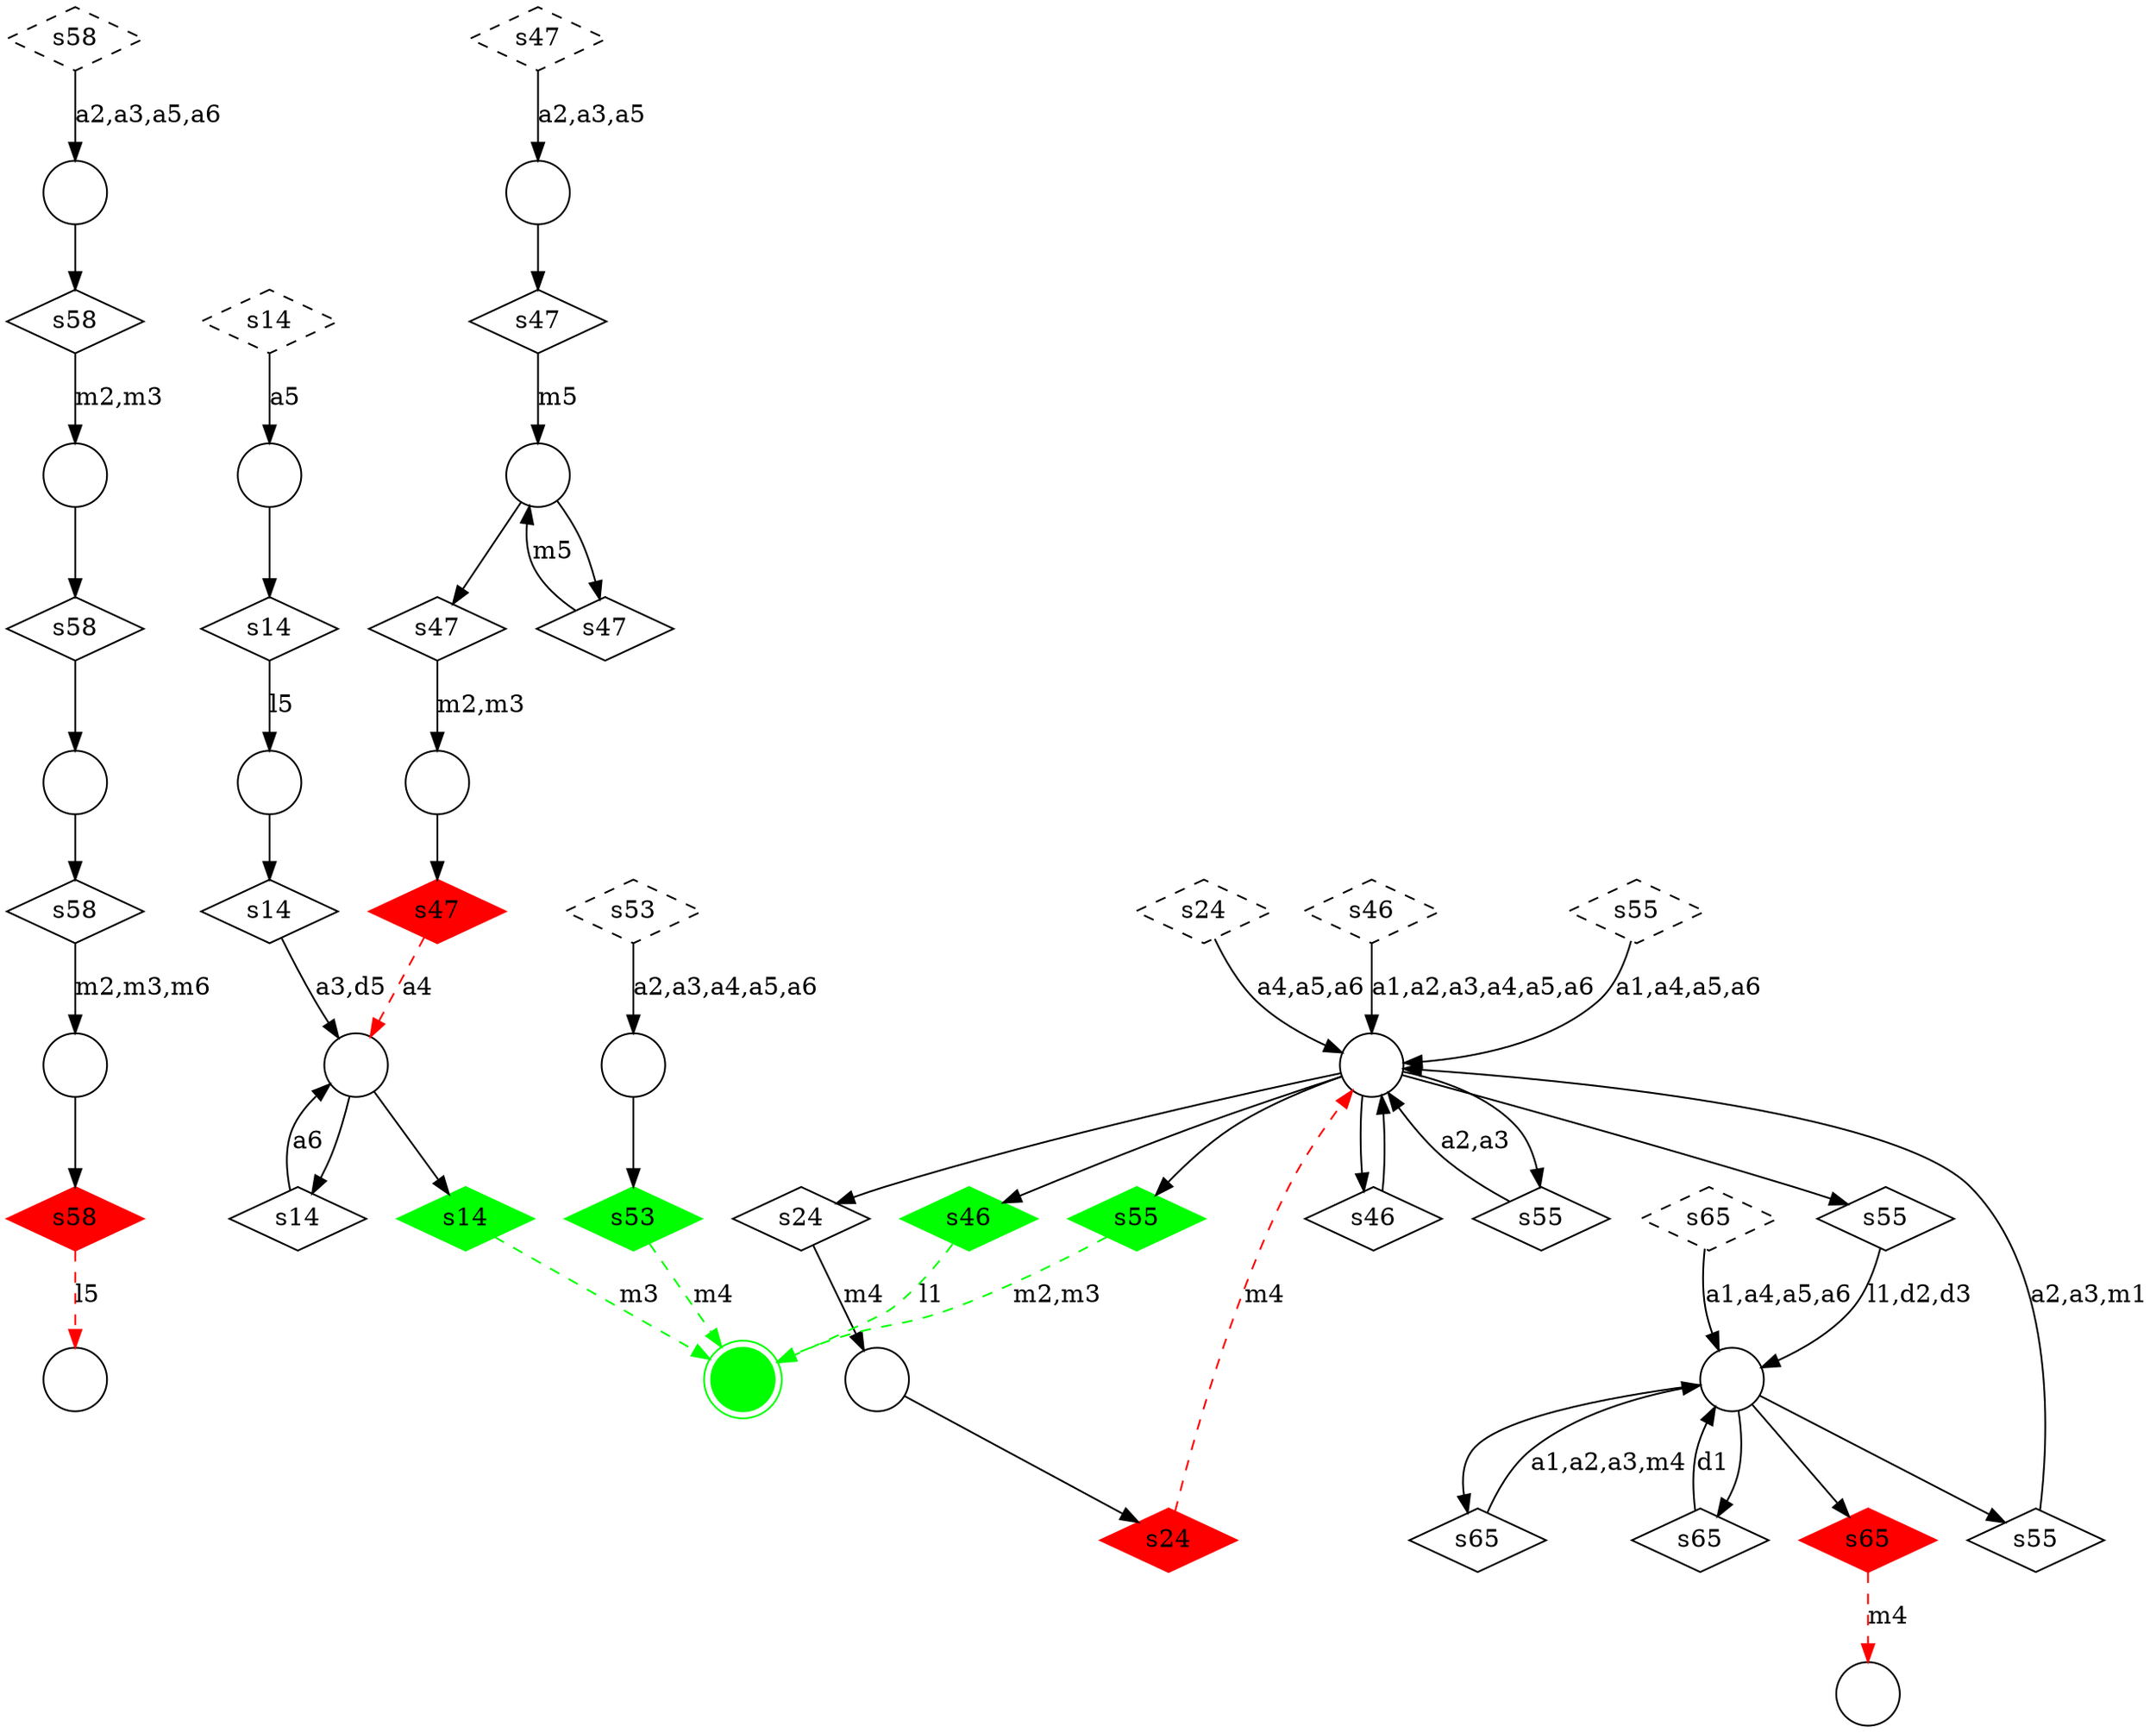 digraph G {
  m12 [shape=circle,  label=""];
  m8 [shape=circle,  label=""];
  m4 [shape=circle,  label=""];
  m1 [shape=circle,  label=""];
  m7 [shape=circle,  label=""];
  m11 [shape=circle,  label=""];
  m3 [shape=circle,  label=""];
  m0 [shape=circle,  label=""];
  m15 [shape=circle,  label=""];
  m10 [shape=circle,  label=""];
  m16 [shape=circle,  label=""];
  m17 [shape=circle,  label=""];
  m5 [shape=circle,  label=""];
  m2 [shape=doublecircle, color = "green", style = "filled", label=""];
  m6 [shape=circle,  label=""];
  m14 [shape=circle,  label=""];
  m13 [shape=circle,  label=""];
  u_s14_0 [shape=diamond, style = "dashed", label="s14"];
  u_s14_1 [shape=diamond,  label="s14"];
  u_s14_2 [shape=diamond,  label="s14"];
  u_s14_3 [shape=diamond,  label="s14"];
  u_s14_4 [shape=diamond, color = "green", style = "filled", label="s14"];
  u_s24_0 [shape=diamond, style = "dashed", label="s24"];
  u_s24_1 [shape=diamond,  label="s24"];
  u_s24_2 [shape=diamond, color = "red", style = "filled", label="s24"];
  u_s46_0 [shape=diamond, style = "dashed", label="s46"];
  u_s46_1 [shape=diamond,  label="s46"];
  u_s46_2 [shape=diamond, color = "green", style = "filled", label="s46"];
  u_s47_0 [shape=diamond, style = "dashed", label="s47"];
  u_s47_1 [shape=diamond,  label="s47"];
  u_s47_2 [shape=diamond,  label="s47"];
  u_s47_3 [shape=diamond,  label="s47"];
  u_s47_4 [shape=diamond, color = "red", style = "filled", label="s47"];
  u_s53_0 [shape=diamond, style = "dashed", label="s53"];
  u_s53_1 [shape=diamond, color = "green", style = "filled", label="s53"];
  u_s55_0 [shape=diamond, style = "dashed", label="s55"];
  u_s55_1 [shape=diamond,  label="s55"];
  u_s55_2 [shape=diamond,  label="s55"];
  u_s55_3 [shape=diamond,  label="s55"];
  u_s55_4 [shape=diamond, color = "green", style = "filled", label="s55"];
  u_s58_0 [shape=diamond, style = "dashed", label="s58"];
  u_s58_1 [shape=diamond,  label="s58"];
  u_s58_2 [shape=diamond,  label="s58"];
  u_s58_3 [shape=diamond,  label="s58"];
  u_s58_4 [shape=diamond, color = "red", style = "filled", label="s58"];
  u_s65_0 [shape=diamond, style = "dashed", label="s65"];
  u_s65_1 [shape=diamond,  label="s65"];
  u_s65_2 [shape=diamond,  label="s65"];
  u_s65_3 [shape=diamond, color = "red", style = "filled", label="s65"];
  u_s14_0 -> m1 [label="a5" ];
  m1 -> u_s14_1 [label="" ];
  u_s14_1 -> m13 [label="l5" ];
  m13 -> u_s14_2 [label="" ];
  u_s14_2 -> m7 [label="a3,d5" ];
  m7 -> u_s14_3 [label="" ];
  u_s14_3 -> m7 [label="a6" ];
  m7 -> u_s14_4 [label="" ];
  u_s14_4 -> m2 [label="m3" , color = "green", style = "dashed"];
  u_s24_0 -> m16 [label="a4,a5,a6" ];
  m16 -> u_s24_1 [label="" ];
  u_s24_1 -> m5 [label="m4" ];
  m5 -> u_s24_2 [label="" ];
  u_s24_2 -> m16 [label="m4" , color = "red", style = "dashed"];
  u_s46_0 -> m16 [label="a1,a2,a3,a4,a5,a6" ];
  m16 -> u_s46_1 [label="" ];
  u_s46_1 -> m16 [label="" ];
  m16 -> u_s46_2 [label="" ];
  u_s46_2 -> m2 [label="l1" , color = "green", style = "dashed"];
  u_s47_0 -> m3 [label="a2,a3,a5" ];
  m3 -> u_s47_1 [label="" ];
  u_s47_1 -> m10 [label="m5" ];
  m10 -> u_s47_2 [label="" ];
  u_s47_2 -> m10 [label="m5" ];
  m10 -> u_s47_3 [label="" ];
  u_s47_3 -> m0 [label="m2,m3" ];
  m0 -> u_s47_4 [label="" ];
  u_s47_4 -> m7 [label="a4" , color = "red", style = "dashed"];
  u_s53_0 -> m4 [label="a2,a3,a4,a5,a6" ];
  m4 -> u_s53_1 [label="" ];
  u_s53_1 -> m2 [label="m4" , color = "green", style = "dashed"];
  u_s55_0 -> m16 [label="a1,a4,a5,a6" ];
  m16 -> u_s55_1 [label="" ];
  u_s55_1 -> m16 [label="a2,a3" ];
  m16 -> u_s55_2 [label="" ];
  u_s55_2 -> m15 [label="l1,d2,d3" ];
  m15 -> u_s55_3 [label="" ];
  u_s55_3 -> m16 [label="a2,a3,m1" ];
  m16 -> u_s55_4 [label="" ];
  u_s55_4 -> m2 [label="m2,m3" , color = "green", style = "dashed"];
  u_s58_0 -> m8 [label="a2,a3,a5,a6" ];
  m8 -> u_s58_1 [label="" ];
  u_s58_1 -> m12 [label="m2,m3" ];
  m12 -> u_s58_2 [label="" ];
  u_s58_2 -> m11 [label="" ];
  m11 -> u_s58_3 [label="" ];
  u_s58_3 -> m14 [label="m2,m3,m6" ];
  m14 -> u_s58_4 [label="" ];
  u_s58_4 -> m6 [label="l5" , color = "red", style = "dashed"];
  u_s65_0 -> m15 [label="a1,a4,a5,a6" ];
  m15 -> u_s65_1 [label="" ];
  u_s65_1 -> m15 [label="d1" ];
  m15 -> u_s65_2 [label="" ];
  u_s65_2 -> m15 [label="a1,a2,a3,m4" ];
  m15 -> u_s65_3 [label="" ];
  u_s65_3 -> m17 [label="m4" , color = "red", style = "dashed"];
}
